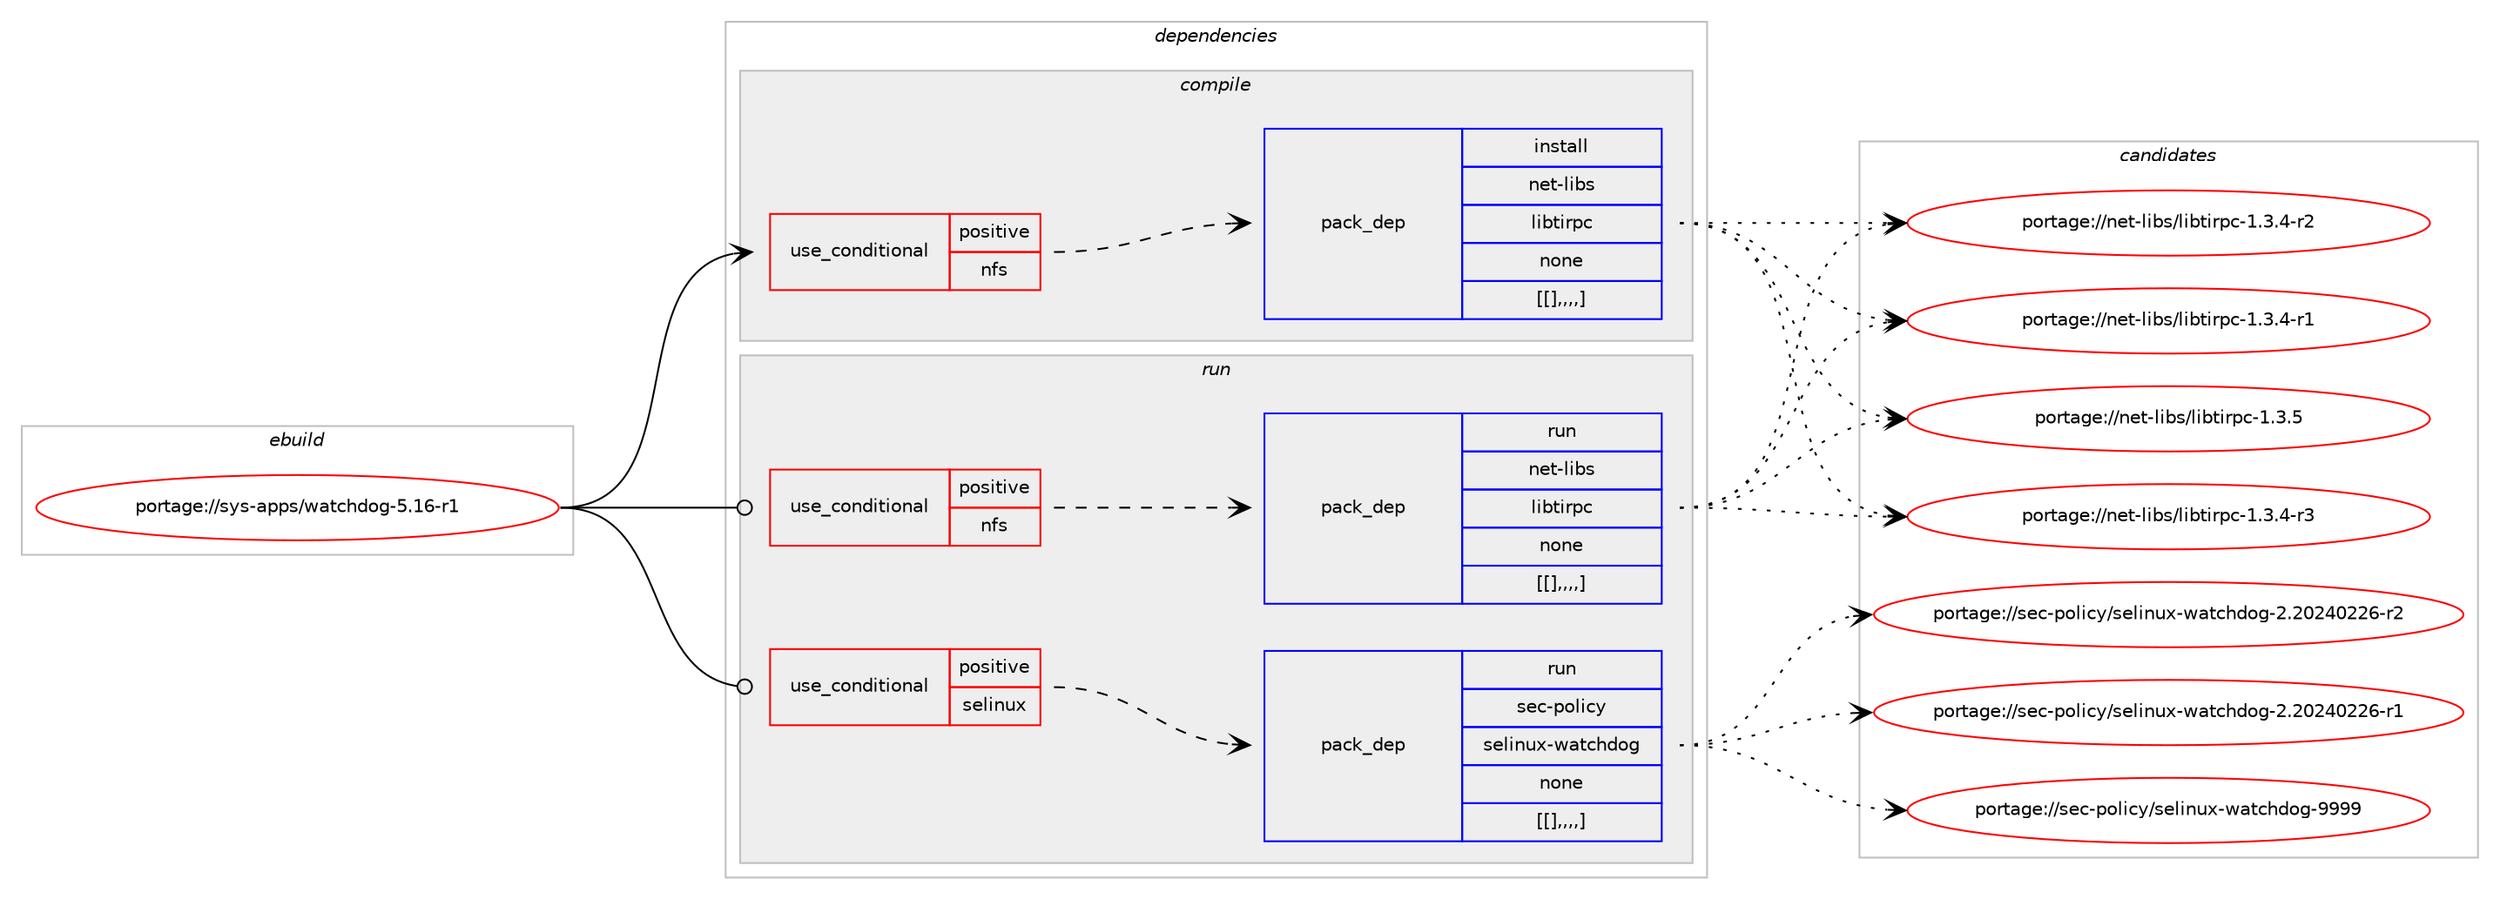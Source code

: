 digraph prolog {

# *************
# Graph options
# *************

newrank=true;
concentrate=true;
compound=true;
graph [rankdir=LR,fontname=Helvetica,fontsize=10,ranksep=1.5];#, ranksep=2.5, nodesep=0.2];
edge  [arrowhead=vee];
node  [fontname=Helvetica,fontsize=10];

# **********
# The ebuild
# **********

subgraph cluster_leftcol {
color=gray;
label=<<i>ebuild</i>>;
id [label="portage://sys-apps/watchdog-5.16-r1", color=red, width=4, href="../sys-apps/watchdog-5.16-r1.svg"];
}

# ****************
# The dependencies
# ****************

subgraph cluster_midcol {
color=gray;
label=<<i>dependencies</i>>;
subgraph cluster_compile {
fillcolor="#eeeeee";
style=filled;
label=<<i>compile</i>>;
subgraph cond8096 {
dependency21462 [label=<<TABLE BORDER="0" CELLBORDER="1" CELLSPACING="0" CELLPADDING="4"><TR><TD ROWSPAN="3" CELLPADDING="10">use_conditional</TD></TR><TR><TD>positive</TD></TR><TR><TD>nfs</TD></TR></TABLE>>, shape=none, color=red];
subgraph pack13310 {
dependency21463 [label=<<TABLE BORDER="0" CELLBORDER="1" CELLSPACING="0" CELLPADDING="4" WIDTH="220"><TR><TD ROWSPAN="6" CELLPADDING="30">pack_dep</TD></TR><TR><TD WIDTH="110">install</TD></TR><TR><TD>net-libs</TD></TR><TR><TD>libtirpc</TD></TR><TR><TD>none</TD></TR><TR><TD>[[],,,,]</TD></TR></TABLE>>, shape=none, color=blue];
}
dependency21462:e -> dependency21463:w [weight=20,style="dashed",arrowhead="vee"];
}
id:e -> dependency21462:w [weight=20,style="solid",arrowhead="vee"];
}
subgraph cluster_compileandrun {
fillcolor="#eeeeee";
style=filled;
label=<<i>compile and run</i>>;
}
subgraph cluster_run {
fillcolor="#eeeeee";
style=filled;
label=<<i>run</i>>;
subgraph cond8097 {
dependency21464 [label=<<TABLE BORDER="0" CELLBORDER="1" CELLSPACING="0" CELLPADDING="4"><TR><TD ROWSPAN="3" CELLPADDING="10">use_conditional</TD></TR><TR><TD>positive</TD></TR><TR><TD>nfs</TD></TR></TABLE>>, shape=none, color=red];
subgraph pack13311 {
dependency21465 [label=<<TABLE BORDER="0" CELLBORDER="1" CELLSPACING="0" CELLPADDING="4" WIDTH="220"><TR><TD ROWSPAN="6" CELLPADDING="30">pack_dep</TD></TR><TR><TD WIDTH="110">run</TD></TR><TR><TD>net-libs</TD></TR><TR><TD>libtirpc</TD></TR><TR><TD>none</TD></TR><TR><TD>[[],,,,]</TD></TR></TABLE>>, shape=none, color=blue];
}
dependency21464:e -> dependency21465:w [weight=20,style="dashed",arrowhead="vee"];
}
id:e -> dependency21464:w [weight=20,style="solid",arrowhead="odot"];
subgraph cond8098 {
dependency21466 [label=<<TABLE BORDER="0" CELLBORDER="1" CELLSPACING="0" CELLPADDING="4"><TR><TD ROWSPAN="3" CELLPADDING="10">use_conditional</TD></TR><TR><TD>positive</TD></TR><TR><TD>selinux</TD></TR></TABLE>>, shape=none, color=red];
subgraph pack13312 {
dependency21467 [label=<<TABLE BORDER="0" CELLBORDER="1" CELLSPACING="0" CELLPADDING="4" WIDTH="220"><TR><TD ROWSPAN="6" CELLPADDING="30">pack_dep</TD></TR><TR><TD WIDTH="110">run</TD></TR><TR><TD>sec-policy</TD></TR><TR><TD>selinux-watchdog</TD></TR><TR><TD>none</TD></TR><TR><TD>[[],,,,]</TD></TR></TABLE>>, shape=none, color=blue];
}
dependency21466:e -> dependency21467:w [weight=20,style="dashed",arrowhead="vee"];
}
id:e -> dependency21466:w [weight=20,style="solid",arrowhead="odot"];
}
}

# **************
# The candidates
# **************

subgraph cluster_choices {
rank=same;
color=gray;
label=<<i>candidates</i>>;

subgraph choice13310 {
color=black;
nodesep=1;
choice1101011164510810598115471081059811610511411299454946514653 [label="portage://net-libs/libtirpc-1.3.5", color=red, width=4,href="../net-libs/libtirpc-1.3.5.svg"];
choice11010111645108105981154710810598116105114112994549465146524511451 [label="portage://net-libs/libtirpc-1.3.4-r3", color=red, width=4,href="../net-libs/libtirpc-1.3.4-r3.svg"];
choice11010111645108105981154710810598116105114112994549465146524511450 [label="portage://net-libs/libtirpc-1.3.4-r2", color=red, width=4,href="../net-libs/libtirpc-1.3.4-r2.svg"];
choice11010111645108105981154710810598116105114112994549465146524511449 [label="portage://net-libs/libtirpc-1.3.4-r1", color=red, width=4,href="../net-libs/libtirpc-1.3.4-r1.svg"];
dependency21463:e -> choice1101011164510810598115471081059811610511411299454946514653:w [style=dotted,weight="100"];
dependency21463:e -> choice11010111645108105981154710810598116105114112994549465146524511451:w [style=dotted,weight="100"];
dependency21463:e -> choice11010111645108105981154710810598116105114112994549465146524511450:w [style=dotted,weight="100"];
dependency21463:e -> choice11010111645108105981154710810598116105114112994549465146524511449:w [style=dotted,weight="100"];
}
subgraph choice13311 {
color=black;
nodesep=1;
choice1101011164510810598115471081059811610511411299454946514653 [label="portage://net-libs/libtirpc-1.3.5", color=red, width=4,href="../net-libs/libtirpc-1.3.5.svg"];
choice11010111645108105981154710810598116105114112994549465146524511451 [label="portage://net-libs/libtirpc-1.3.4-r3", color=red, width=4,href="../net-libs/libtirpc-1.3.4-r3.svg"];
choice11010111645108105981154710810598116105114112994549465146524511450 [label="portage://net-libs/libtirpc-1.3.4-r2", color=red, width=4,href="../net-libs/libtirpc-1.3.4-r2.svg"];
choice11010111645108105981154710810598116105114112994549465146524511449 [label="portage://net-libs/libtirpc-1.3.4-r1", color=red, width=4,href="../net-libs/libtirpc-1.3.4-r1.svg"];
dependency21465:e -> choice1101011164510810598115471081059811610511411299454946514653:w [style=dotted,weight="100"];
dependency21465:e -> choice11010111645108105981154710810598116105114112994549465146524511451:w [style=dotted,weight="100"];
dependency21465:e -> choice11010111645108105981154710810598116105114112994549465146524511450:w [style=dotted,weight="100"];
dependency21465:e -> choice11010111645108105981154710810598116105114112994549465146524511449:w [style=dotted,weight="100"];
}
subgraph choice13312 {
color=black;
nodesep=1;
choice115101994511211110810599121471151011081051101171204511997116991041001111034557575757 [label="portage://sec-policy/selinux-watchdog-9999", color=red, width=4,href="../sec-policy/selinux-watchdog-9999.svg"];
choice1151019945112111108105991214711510110810511011712045119971169910410011110345504650485052485050544511450 [label="portage://sec-policy/selinux-watchdog-2.20240226-r2", color=red, width=4,href="../sec-policy/selinux-watchdog-2.20240226-r2.svg"];
choice1151019945112111108105991214711510110810511011712045119971169910410011110345504650485052485050544511449 [label="portage://sec-policy/selinux-watchdog-2.20240226-r1", color=red, width=4,href="../sec-policy/selinux-watchdog-2.20240226-r1.svg"];
dependency21467:e -> choice115101994511211110810599121471151011081051101171204511997116991041001111034557575757:w [style=dotted,weight="100"];
dependency21467:e -> choice1151019945112111108105991214711510110810511011712045119971169910410011110345504650485052485050544511450:w [style=dotted,weight="100"];
dependency21467:e -> choice1151019945112111108105991214711510110810511011712045119971169910410011110345504650485052485050544511449:w [style=dotted,weight="100"];
}
}

}

